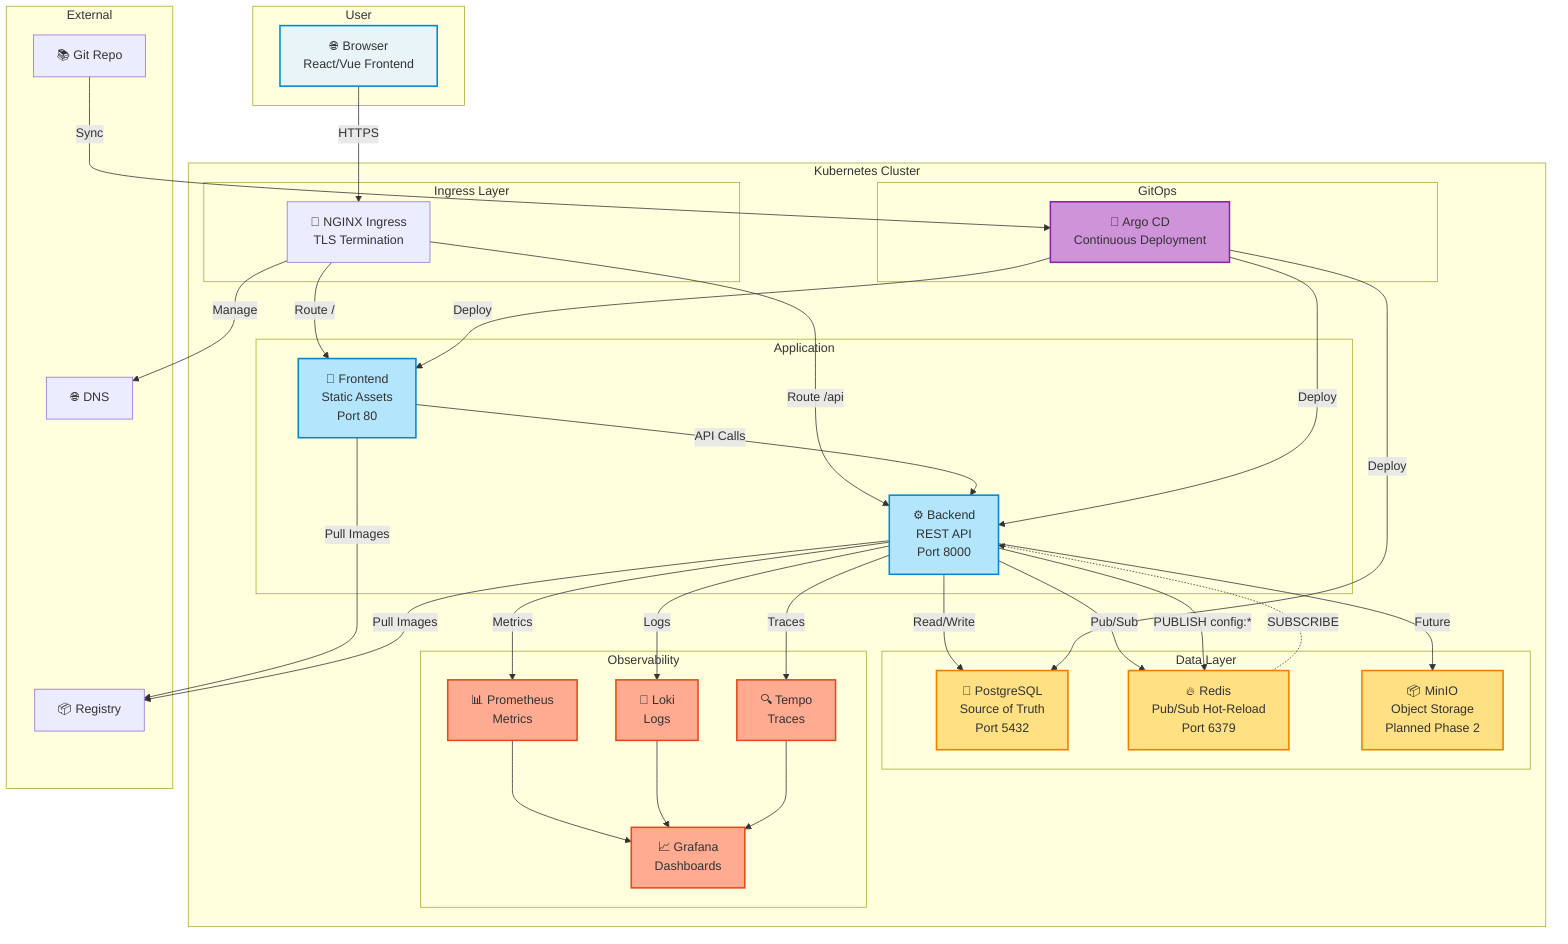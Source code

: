 %% Container Diagram (C4 Level 2)
%% Multi-Tenant SaaS Platform - Components

graph TB
    subgraph User
        Browser[🌐 Browser<br/>React/Vue Frontend]
    end

    subgraph Kubernetes Cluster
        subgraph Ingress Layer
            Ingress[🚪 NGINX Ingress<br/>TLS Termination]
        end

        subgraph Application
            Frontend[🎨 Frontend<br/>Static Assets<br/>Port 80]
            Backend[⚙️ Backend<br/>REST API<br/>Port 8000]
        end

        subgraph Data Layer
            PostgreSQL[💾 PostgreSQL<br/>Source of Truth<br/>Port 5432]
            Redis[🔥 Redis<br/>Pub/Sub Hot-Reload<br/>Port 6379]
            MinIO[📦 MinIO<br/>Object Storage<br/>Planned Phase 2]
        end

        subgraph Observability
            Prometheus[📊 Prometheus<br/>Metrics]
            Loki[📝 Loki<br/>Logs]
            Tempo[🔍 Tempo<br/>Traces]
            Grafana[📈 Grafana<br/>Dashboards]
        end

        subgraph GitOps
            ArgoCD[🔄 Argo CD<br/>Continuous Deployment]
        end
    end

    subgraph External
        Git[📚 Git Repo]
        Registry[📦 Registry]
        DNS[🌐 DNS]
    end

    %% User Flow
    Browser -->|HTTPS| Ingress
    Ingress -->|Route /| Frontend
    Ingress -->|Route /api| Backend

    %% Application Flow
    Frontend -->|API Calls| Backend
    Backend -->|Read/Write| PostgreSQL
    Backend -->|Pub/Sub| Redis
    Backend -->|Future| MinIO

    %% Hot-Reload Flow
    Backend -->|PUBLISH config:*| Redis
    Redis -.->|SUBSCRIBE| Backend

    %% Observability
    Backend -->|Metrics| Prometheus
    Backend -->|Logs| Loki
    Backend -->|Traces| Tempo
    Prometheus --> Grafana
    Loki --> Grafana
    Tempo --> Grafana

    %% GitOps
    Git -->|Sync| ArgoCD
    ArgoCD -->|Deploy| Frontend
    ArgoCD -->|Deploy| Backend
    ArgoCD -->|Deploy| PostgreSQL

    %% External
    Frontend -->|Pull Images| Registry
    Backend -->|Pull Images| Registry
    Ingress -->|Manage| DNS

    %% Styling
    classDef userStyle fill:#E8F4F8,stroke:#0288D1,stroke-width:2px
    classDef appStyle fill:#B3E5FC,stroke:#0288D1,stroke-width:2px
    classDef dataStyle fill:#FFE082,stroke:#F57C00,stroke-width:2px
    classDef obsStyle fill:#FFAB91,stroke:#E64A19,stroke-width:2px
    classDef gitopsStyle fill:#CE93D8,stroke:#8E24AA,stroke-width:2px

    class Browser userStyle
    class Frontend,Backend appStyle
    class PostgreSQL,Redis,MinIO dataStyle
    class Prometheus,Loki,Tempo,Grafana obsStyle
    class ArgoCD gitopsStyle